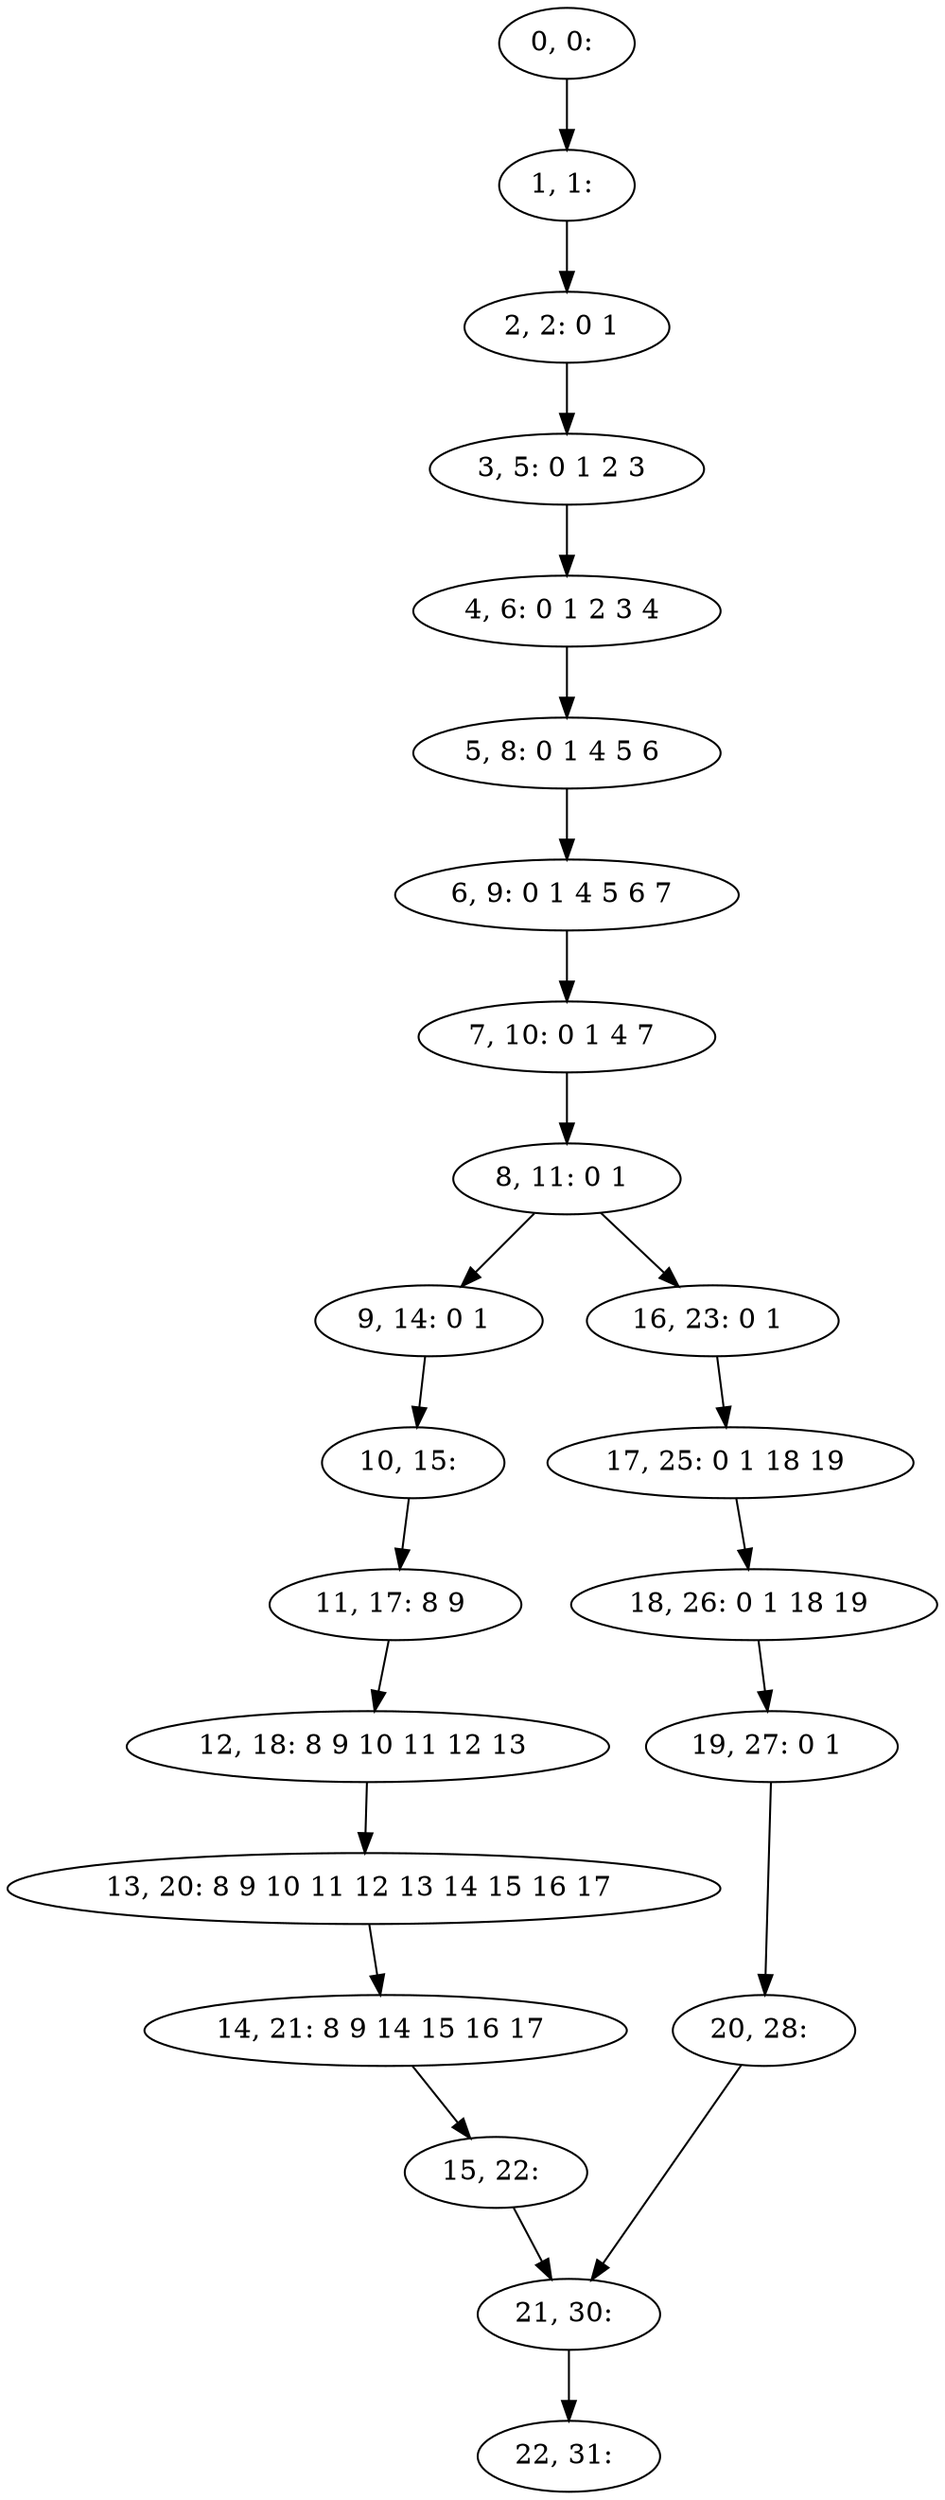 digraph G {
0[label="0, 0: "];
1[label="1, 1: "];
2[label="2, 2: 0 1 "];
3[label="3, 5: 0 1 2 3 "];
4[label="4, 6: 0 1 2 3 4 "];
5[label="5, 8: 0 1 4 5 6 "];
6[label="6, 9: 0 1 4 5 6 7 "];
7[label="7, 10: 0 1 4 7 "];
8[label="8, 11: 0 1 "];
9[label="9, 14: 0 1 "];
10[label="10, 15: "];
11[label="11, 17: 8 9 "];
12[label="12, 18: 8 9 10 11 12 13 "];
13[label="13, 20: 8 9 10 11 12 13 14 15 16 17 "];
14[label="14, 21: 8 9 14 15 16 17 "];
15[label="15, 22: "];
16[label="16, 23: 0 1 "];
17[label="17, 25: 0 1 18 19 "];
18[label="18, 26: 0 1 18 19 "];
19[label="19, 27: 0 1 "];
20[label="20, 28: "];
21[label="21, 30: "];
22[label="22, 31: "];
0->1 ;
1->2 ;
2->3 ;
3->4 ;
4->5 ;
5->6 ;
6->7 ;
7->8 ;
8->9 ;
8->16 ;
9->10 ;
10->11 ;
11->12 ;
12->13 ;
13->14 ;
14->15 ;
15->21 ;
16->17 ;
17->18 ;
18->19 ;
19->20 ;
20->21 ;
21->22 ;
}

